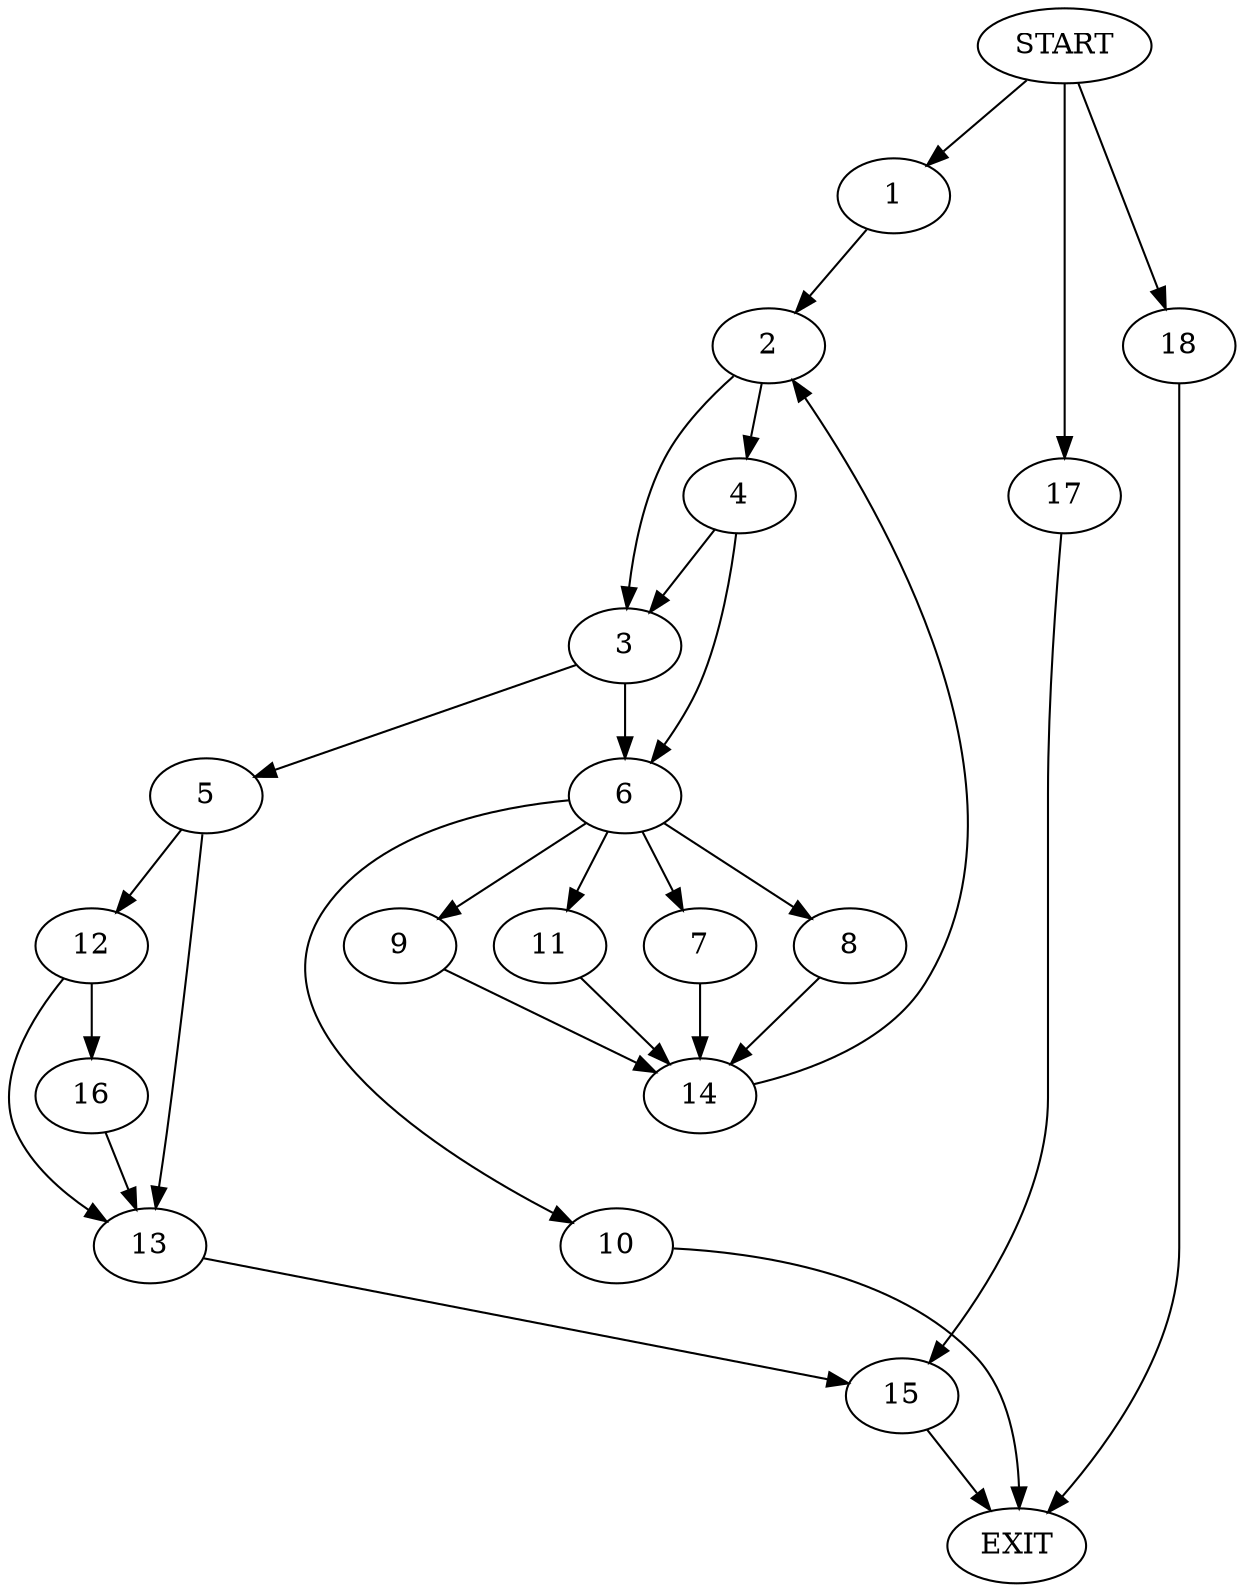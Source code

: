 digraph {
0 [label="START"];
1;
2;
3;
4;
5;
6;
7;
8;
9;
10;
11;
12;
13;
14;
15;
16;
17;
18;
19 [label="EXIT"];
0 -> 1;
1 -> 2;
2 -> 3;
2 -> 4;
3 -> 5;
3 -> 6;
4 -> 3;
4 -> 6;
6 -> 7;
6 -> 8;
6 -> 9;
6 -> 10;
6 -> 11;
5 -> 12;
5 -> 13;
8 -> 14;
9 -> 14;
10 -> 19;
7 -> 14;
11 -> 14;
14 -> 2;
13 -> 15;
12 -> 16;
12 -> 13;
16 -> 13;
15 -> 19;
0 -> 17;
17 -> 15;
0 -> 18;
18 -> 19;
}